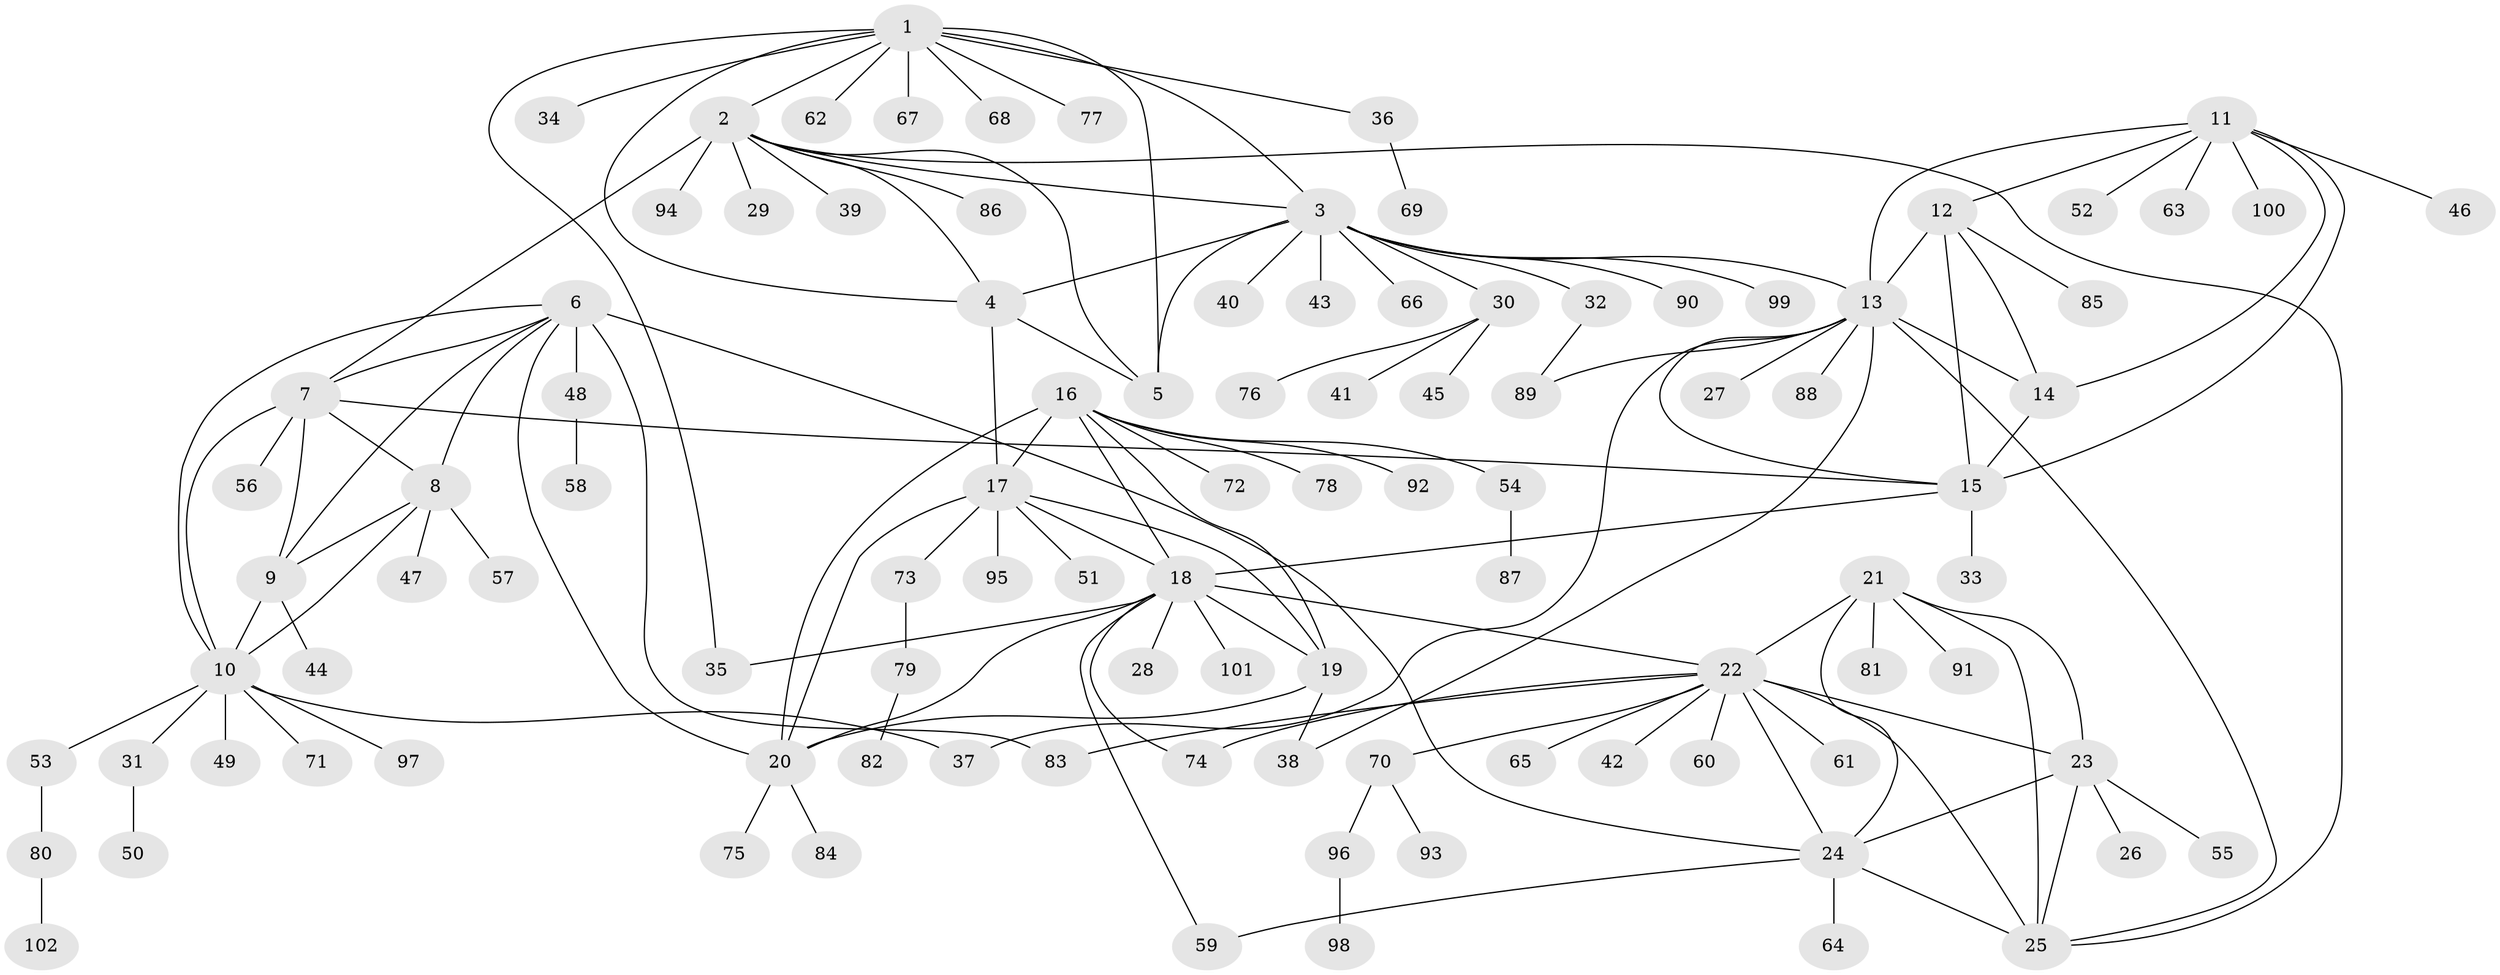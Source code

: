 // Generated by graph-tools (version 1.1) at 2025/26/03/09/25 03:26:37]
// undirected, 102 vertices, 144 edges
graph export_dot {
graph [start="1"]
  node [color=gray90,style=filled];
  1;
  2;
  3;
  4;
  5;
  6;
  7;
  8;
  9;
  10;
  11;
  12;
  13;
  14;
  15;
  16;
  17;
  18;
  19;
  20;
  21;
  22;
  23;
  24;
  25;
  26;
  27;
  28;
  29;
  30;
  31;
  32;
  33;
  34;
  35;
  36;
  37;
  38;
  39;
  40;
  41;
  42;
  43;
  44;
  45;
  46;
  47;
  48;
  49;
  50;
  51;
  52;
  53;
  54;
  55;
  56;
  57;
  58;
  59;
  60;
  61;
  62;
  63;
  64;
  65;
  66;
  67;
  68;
  69;
  70;
  71;
  72;
  73;
  74;
  75;
  76;
  77;
  78;
  79;
  80;
  81;
  82;
  83;
  84;
  85;
  86;
  87;
  88;
  89;
  90;
  91;
  92;
  93;
  94;
  95;
  96;
  97;
  98;
  99;
  100;
  101;
  102;
  1 -- 2;
  1 -- 3;
  1 -- 4;
  1 -- 5;
  1 -- 34;
  1 -- 35;
  1 -- 36;
  1 -- 62;
  1 -- 67;
  1 -- 68;
  1 -- 77;
  2 -- 3;
  2 -- 4;
  2 -- 5;
  2 -- 7;
  2 -- 25;
  2 -- 29;
  2 -- 39;
  2 -- 86;
  2 -- 94;
  3 -- 4;
  3 -- 5;
  3 -- 13;
  3 -- 30;
  3 -- 32;
  3 -- 40;
  3 -- 43;
  3 -- 66;
  3 -- 90;
  3 -- 99;
  4 -- 5;
  4 -- 17;
  6 -- 7;
  6 -- 8;
  6 -- 9;
  6 -- 10;
  6 -- 20;
  6 -- 24;
  6 -- 48;
  6 -- 83;
  7 -- 8;
  7 -- 9;
  7 -- 10;
  7 -- 15;
  7 -- 56;
  8 -- 9;
  8 -- 10;
  8 -- 47;
  8 -- 57;
  9 -- 10;
  9 -- 44;
  10 -- 31;
  10 -- 37;
  10 -- 49;
  10 -- 53;
  10 -- 71;
  10 -- 97;
  11 -- 12;
  11 -- 13;
  11 -- 14;
  11 -- 15;
  11 -- 46;
  11 -- 52;
  11 -- 63;
  11 -- 100;
  12 -- 13;
  12 -- 14;
  12 -- 15;
  12 -- 85;
  13 -- 14;
  13 -- 15;
  13 -- 25;
  13 -- 27;
  13 -- 37;
  13 -- 38;
  13 -- 88;
  13 -- 89;
  14 -- 15;
  15 -- 18;
  15 -- 33;
  16 -- 17;
  16 -- 18;
  16 -- 19;
  16 -- 20;
  16 -- 54;
  16 -- 72;
  16 -- 78;
  16 -- 92;
  17 -- 18;
  17 -- 19;
  17 -- 20;
  17 -- 51;
  17 -- 73;
  17 -- 95;
  18 -- 19;
  18 -- 20;
  18 -- 22;
  18 -- 28;
  18 -- 35;
  18 -- 59;
  18 -- 74;
  18 -- 101;
  19 -- 20;
  19 -- 38;
  20 -- 75;
  20 -- 84;
  21 -- 22;
  21 -- 23;
  21 -- 24;
  21 -- 25;
  21 -- 81;
  21 -- 91;
  22 -- 23;
  22 -- 24;
  22 -- 25;
  22 -- 42;
  22 -- 60;
  22 -- 61;
  22 -- 65;
  22 -- 70;
  22 -- 74;
  22 -- 83;
  23 -- 24;
  23 -- 25;
  23 -- 26;
  23 -- 55;
  24 -- 25;
  24 -- 59;
  24 -- 64;
  30 -- 41;
  30 -- 45;
  30 -- 76;
  31 -- 50;
  32 -- 89;
  36 -- 69;
  48 -- 58;
  53 -- 80;
  54 -- 87;
  70 -- 93;
  70 -- 96;
  73 -- 79;
  79 -- 82;
  80 -- 102;
  96 -- 98;
}
